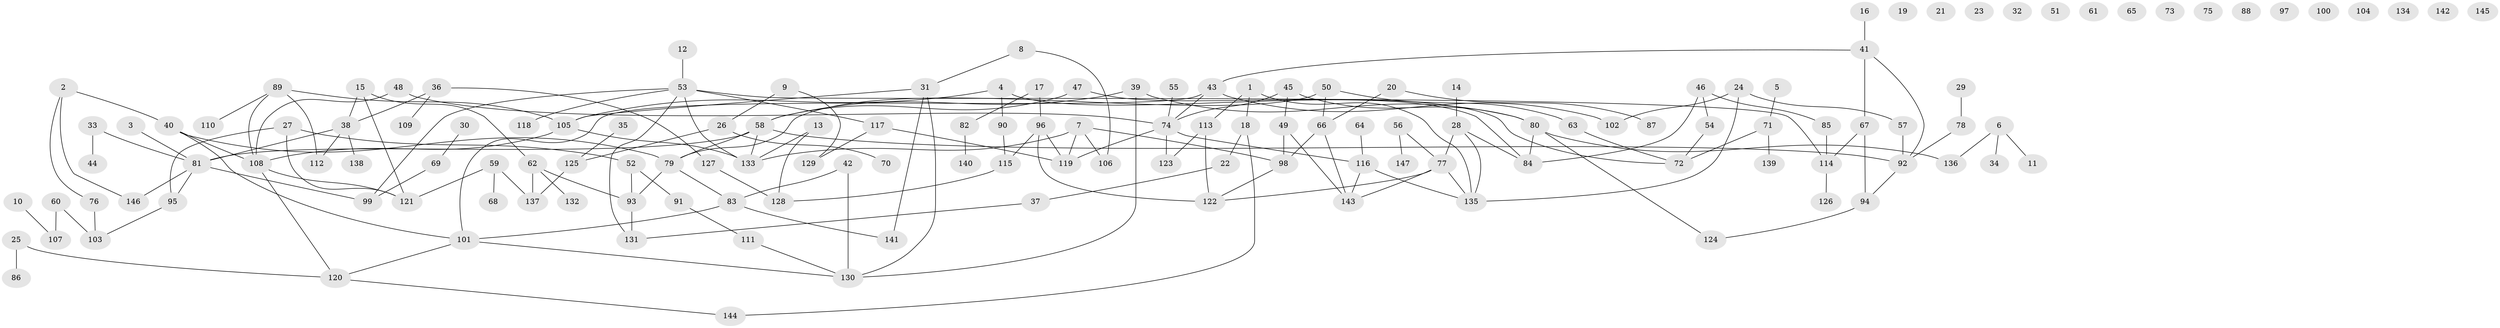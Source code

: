 // Generated by graph-tools (version 1.1) at 2025/25/03/09/25 03:25:13]
// undirected, 147 vertices, 181 edges
graph export_dot {
graph [start="1"]
  node [color=gray90,style=filled];
  1;
  2;
  3;
  4;
  5;
  6;
  7;
  8;
  9;
  10;
  11;
  12;
  13;
  14;
  15;
  16;
  17;
  18;
  19;
  20;
  21;
  22;
  23;
  24;
  25;
  26;
  27;
  28;
  29;
  30;
  31;
  32;
  33;
  34;
  35;
  36;
  37;
  38;
  39;
  40;
  41;
  42;
  43;
  44;
  45;
  46;
  47;
  48;
  49;
  50;
  51;
  52;
  53;
  54;
  55;
  56;
  57;
  58;
  59;
  60;
  61;
  62;
  63;
  64;
  65;
  66;
  67;
  68;
  69;
  70;
  71;
  72;
  73;
  74;
  75;
  76;
  77;
  78;
  79;
  80;
  81;
  82;
  83;
  84;
  85;
  86;
  87;
  88;
  89;
  90;
  91;
  92;
  93;
  94;
  95;
  96;
  97;
  98;
  99;
  100;
  101;
  102;
  103;
  104;
  105;
  106;
  107;
  108;
  109;
  110;
  111;
  112;
  113;
  114;
  115;
  116;
  117;
  118;
  119;
  120;
  121;
  122;
  123;
  124;
  125;
  126;
  127;
  128;
  129;
  130;
  131;
  132;
  133;
  134;
  135;
  136;
  137;
  138;
  139;
  140;
  141;
  142;
  143;
  144;
  145;
  146;
  147;
  1 -- 18;
  1 -- 113;
  1 -- 135;
  2 -- 40;
  2 -- 76;
  2 -- 146;
  3 -- 81;
  4 -- 84;
  4 -- 90;
  4 -- 105;
  5 -- 71;
  6 -- 11;
  6 -- 34;
  6 -- 136;
  7 -- 98;
  7 -- 106;
  7 -- 119;
  7 -- 133;
  8 -- 31;
  8 -- 106;
  9 -- 26;
  9 -- 129;
  10 -- 107;
  12 -- 53;
  13 -- 128;
  13 -- 133;
  14 -- 28;
  15 -- 38;
  15 -- 62;
  15 -- 121;
  16 -- 41;
  17 -- 82;
  17 -- 96;
  18 -- 22;
  18 -- 144;
  20 -- 66;
  20 -- 87;
  22 -- 37;
  24 -- 57;
  24 -- 102;
  24 -- 135;
  25 -- 86;
  25 -- 120;
  26 -- 70;
  26 -- 125;
  27 -- 52;
  27 -- 95;
  27 -- 121;
  28 -- 77;
  28 -- 84;
  28 -- 135;
  29 -- 78;
  30 -- 69;
  31 -- 105;
  31 -- 130;
  31 -- 141;
  33 -- 44;
  33 -- 81;
  35 -- 125;
  36 -- 38;
  36 -- 109;
  36 -- 127;
  37 -- 131;
  38 -- 81;
  38 -- 112;
  38 -- 138;
  39 -- 58;
  39 -- 80;
  39 -- 130;
  40 -- 79;
  40 -- 101;
  40 -- 108;
  41 -- 43;
  41 -- 67;
  41 -- 92;
  42 -- 83;
  42 -- 130;
  43 -- 74;
  43 -- 101;
  43 -- 102;
  45 -- 49;
  45 -- 74;
  45 -- 80;
  46 -- 54;
  46 -- 84;
  46 -- 85;
  47 -- 58;
  47 -- 72;
  48 -- 74;
  48 -- 108;
  49 -- 98;
  49 -- 143;
  50 -- 63;
  50 -- 66;
  50 -- 79;
  52 -- 91;
  52 -- 93;
  53 -- 99;
  53 -- 114;
  53 -- 117;
  53 -- 118;
  53 -- 131;
  53 -- 133;
  54 -- 72;
  55 -- 74;
  56 -- 77;
  56 -- 147;
  57 -- 92;
  58 -- 79;
  58 -- 81;
  58 -- 92;
  58 -- 133;
  59 -- 68;
  59 -- 121;
  59 -- 137;
  60 -- 103;
  60 -- 107;
  62 -- 93;
  62 -- 132;
  62 -- 137;
  63 -- 72;
  64 -- 116;
  66 -- 98;
  66 -- 143;
  67 -- 94;
  67 -- 114;
  69 -- 99;
  71 -- 72;
  71 -- 139;
  74 -- 116;
  74 -- 119;
  74 -- 123;
  76 -- 103;
  77 -- 122;
  77 -- 135;
  77 -- 143;
  78 -- 92;
  79 -- 83;
  79 -- 93;
  80 -- 84;
  80 -- 124;
  80 -- 136;
  81 -- 95;
  81 -- 99;
  81 -- 146;
  82 -- 140;
  83 -- 101;
  83 -- 141;
  85 -- 114;
  89 -- 105;
  89 -- 108;
  89 -- 110;
  89 -- 112;
  90 -- 115;
  91 -- 111;
  92 -- 94;
  93 -- 131;
  94 -- 124;
  95 -- 103;
  96 -- 115;
  96 -- 119;
  96 -- 122;
  98 -- 122;
  101 -- 120;
  101 -- 130;
  105 -- 108;
  105 -- 133;
  108 -- 120;
  108 -- 121;
  111 -- 130;
  113 -- 122;
  113 -- 123;
  114 -- 126;
  115 -- 128;
  116 -- 135;
  116 -- 143;
  117 -- 119;
  117 -- 129;
  120 -- 144;
  125 -- 137;
  127 -- 128;
}
